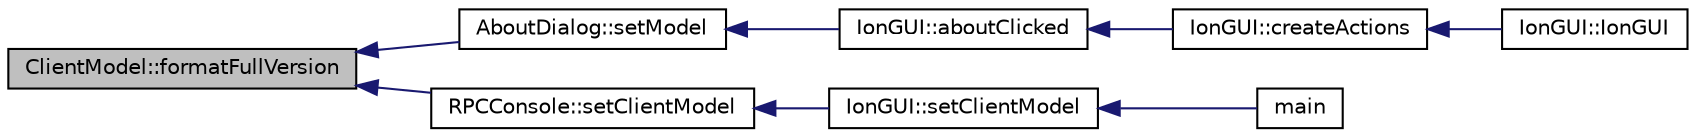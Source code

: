 digraph "ClientModel::formatFullVersion"
{
  edge [fontname="Helvetica",fontsize="10",labelfontname="Helvetica",labelfontsize="10"];
  node [fontname="Helvetica",fontsize="10",shape=record];
  rankdir="LR";
  Node172 [label="ClientModel::formatFullVersion",height=0.2,width=0.4,color="black", fillcolor="grey75", style="filled", fontcolor="black"];
  Node172 -> Node173 [dir="back",color="midnightblue",fontsize="10",style="solid",fontname="Helvetica"];
  Node173 [label="AboutDialog::setModel",height=0.2,width=0.4,color="black", fillcolor="white", style="filled",URL="$d2/d6f/class_about_dialog.html#ad15ee5cad707263d7b39ba7803bb6def"];
  Node173 -> Node174 [dir="back",color="midnightblue",fontsize="10",style="solid",fontname="Helvetica"];
  Node174 [label="IonGUI::aboutClicked",height=0.2,width=0.4,color="black", fillcolor="white", style="filled",URL="$dc/d0b/class_ion_g_u_i.html#a68b4ed6961c52e5407971df5465a3327",tooltip="Show about dialog. "];
  Node174 -> Node175 [dir="back",color="midnightblue",fontsize="10",style="solid",fontname="Helvetica"];
  Node175 [label="IonGUI::createActions",height=0.2,width=0.4,color="black", fillcolor="white", style="filled",URL="$dc/d0b/class_ion_g_u_i.html#a5a5e1c2fbc2fec3d925d654c61a8b252",tooltip="Create the main UI actions. "];
  Node175 -> Node176 [dir="back",color="midnightblue",fontsize="10",style="solid",fontname="Helvetica"];
  Node176 [label="IonGUI::IonGUI",height=0.2,width=0.4,color="black", fillcolor="white", style="filled",URL="$dc/d0b/class_ion_g_u_i.html#ad0e22e4901b039bcc987ef0328c8c5d4"];
  Node172 -> Node177 [dir="back",color="midnightblue",fontsize="10",style="solid",fontname="Helvetica"];
  Node177 [label="RPCConsole::setClientModel",height=0.2,width=0.4,color="black", fillcolor="white", style="filled",URL="$d7/de8/class_r_p_c_console.html#a355349a33664a07628e9ca22a60f5fa7"];
  Node177 -> Node178 [dir="back",color="midnightblue",fontsize="10",style="solid",fontname="Helvetica"];
  Node178 [label="IonGUI::setClientModel",height=0.2,width=0.4,color="black", fillcolor="white", style="filled",URL="$dc/d0b/class_ion_g_u_i.html#aee0c583c834ce4f4c598c29db83b0680",tooltip="Set the client model. "];
  Node178 -> Node179 [dir="back",color="midnightblue",fontsize="10",style="solid",fontname="Helvetica"];
  Node179 [label="main",height=0.2,width=0.4,color="black", fillcolor="white", style="filled",URL="$d5/d2d/ion_8cpp.html#a0ddf1224851353fc92bfbff6f499fa97"];
}
